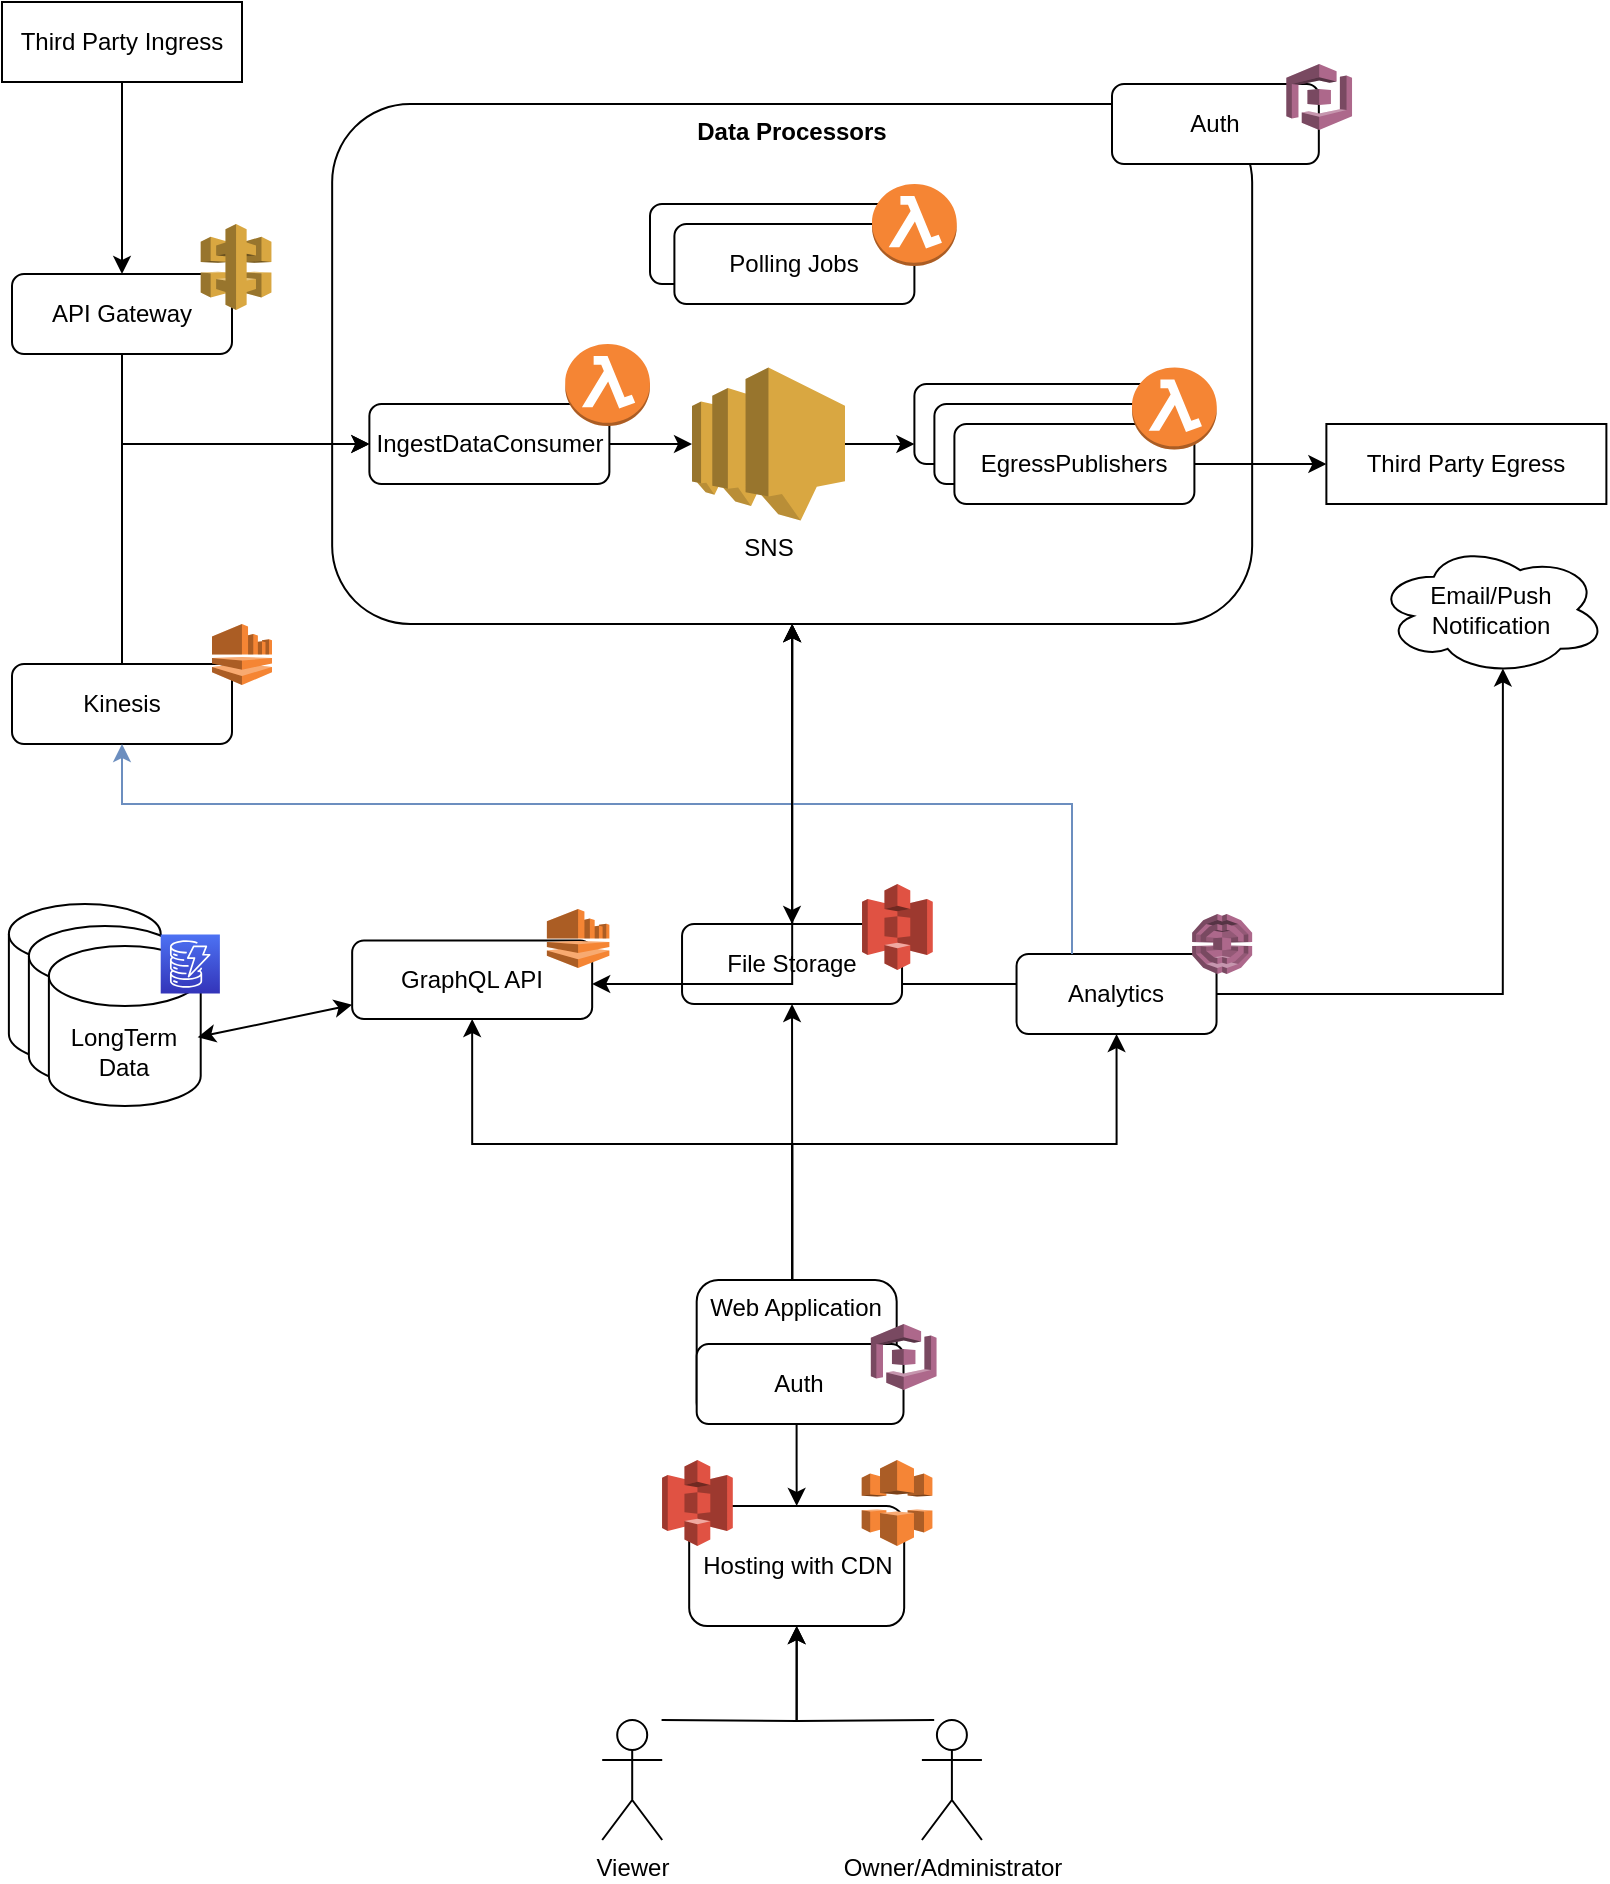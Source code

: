 <mxfile version="14.4.4" type="github">
  <diagram id="1JySIwQw2mA88cgI5saR" name="Page-1">
    <mxGraphModel dx="1231" dy="1074" grid="1" gridSize="10" guides="1" tooltips="1" connect="1" arrows="1" fold="1" page="1" pageScale="1" pageWidth="850" pageHeight="1100" math="0" shadow="0">
      <root>
        <mxCell id="0" />
        <mxCell id="1" parent="0" />
        <mxCell id="kJOCRdSSNbZnIU2iSN7r-47" style="edgeStyle=orthogonalEdgeStyle;rounded=0;orthogonalLoop=1;jettySize=auto;html=1;entryX=0.5;entryY=0;entryDx=0;entryDy=0;startArrow=classic;startFill=1;" edge="1" parent="1" source="sKESzDODPC0slYuGFusg-41" target="sKESzDODPC0slYuGFusg-4">
          <mxGeometry relative="1" as="geometry">
            <Array as="points">
              <mxPoint x="430" y="530" />
              <mxPoint x="592" y="530" />
            </Array>
          </mxGeometry>
        </mxCell>
        <mxCell id="sKESzDODPC0slYuGFusg-41" value="Data Processors" style="rounded=1;whiteSpace=wrap;html=1;verticalAlign=top;fontStyle=1" parent="1" vertex="1">
          <mxGeometry x="200.08" y="90" width="460" height="260" as="geometry" />
        </mxCell>
        <mxCell id="kJOCRdSSNbZnIU2iSN7r-42" value="Auth" style="rounded=1;whiteSpace=wrap;html=1;" vertex="1" parent="1">
          <mxGeometry x="590" y="80" width="103.415" height="40" as="geometry" />
        </mxCell>
        <mxCell id="kJOCRdSSNbZnIU2iSN7r-4" value="LongTerm&lt;br&gt;Data" style="shape=cylinder3;whiteSpace=wrap;html=1;boundedLbl=1;backgroundOutline=1;size=15;" vertex="1" parent="1">
          <mxGeometry x="38.442" y="490" width="75.913" height="80" as="geometry" />
        </mxCell>
        <mxCell id="kJOCRdSSNbZnIU2iSN7r-38" value="LongTerm&lt;br&gt;Data" style="shape=cylinder3;whiteSpace=wrap;html=1;boundedLbl=1;backgroundOutline=1;size=15;" vertex="1" parent="1">
          <mxGeometry x="48.442" y="501" width="75.913" height="80" as="geometry" />
        </mxCell>
        <mxCell id="kJOCRdSSNbZnIU2iSN7r-39" value="LongTerm&lt;br&gt;Data" style="shape=cylinder3;whiteSpace=wrap;html=1;boundedLbl=1;backgroundOutline=1;size=15;" vertex="1" parent="1">
          <mxGeometry x="58.442" y="511" width="75.913" height="80" as="geometry" />
        </mxCell>
        <mxCell id="sKESzDODPC0slYuGFusg-27" value="" style="group" parent="1" vertex="1" connectable="0">
          <mxGeometry x="542.27" y="495" width="117.81" height="60" as="geometry" />
        </mxCell>
        <mxCell id="sKESzDODPC0slYuGFusg-4" value="Analytics" style="rounded=1;whiteSpace=wrap;html=1;" parent="sKESzDODPC0slYuGFusg-27" vertex="1">
          <mxGeometry y="20" width="100" height="40" as="geometry" />
        </mxCell>
        <mxCell id="sKESzDODPC0slYuGFusg-20" value="" style="outlineConnect=0;dashed=0;verticalLabelPosition=bottom;verticalAlign=top;align=center;html=1;shape=mxgraph.aws3.pinpoint;fillColor=#AD688B;gradientColor=none;" parent="sKESzDODPC0slYuGFusg-27" vertex="1">
          <mxGeometry x="87.81" width="30" height="30" as="geometry" />
        </mxCell>
        <mxCell id="sKESzDODPC0slYuGFusg-29" value="" style="group" parent="1" vertex="1" connectable="0">
          <mxGeometry x="80" y="370" width="125.37" height="60" as="geometry" />
        </mxCell>
        <mxCell id="kJOCRdSSNbZnIU2iSN7r-18" value="" style="group" vertex="1" connectable="0" parent="sKESzDODPC0slYuGFusg-29">
          <mxGeometry x="295.02" y="110" width="125.37" height="60" as="geometry" />
        </mxCell>
        <mxCell id="sKESzDODPC0slYuGFusg-2" value="File Storage" style="rounded=1;whiteSpace=wrap;html=1;" parent="kJOCRdSSNbZnIU2iSN7r-18" vertex="1">
          <mxGeometry y="20" width="110" height="40" as="geometry" />
        </mxCell>
        <mxCell id="sKESzDODPC0slYuGFusg-21" value="" style="outlineConnect=0;dashed=0;verticalLabelPosition=bottom;verticalAlign=top;align=center;html=1;shape=mxgraph.aws3.s3;fillColor=#E05243;gradientColor=none;" parent="kJOCRdSSNbZnIU2iSN7r-18" vertex="1">
          <mxGeometry x="90" width="35.37" height="43" as="geometry" />
        </mxCell>
        <mxCell id="sKESzDODPC0slYuGFusg-77" value="" style="group" parent="sKESzDODPC0slYuGFusg-29" vertex="1" connectable="0">
          <mxGeometry x="-40.0" y="-30" width="130" height="70" as="geometry" />
        </mxCell>
        <mxCell id="sKESzDODPC0slYuGFusg-47" value="Kinesis" style="rounded=1;whiteSpace=wrap;html=1;" parent="sKESzDODPC0slYuGFusg-77" vertex="1">
          <mxGeometry y="30" width="110" height="40" as="geometry" />
        </mxCell>
        <mxCell id="sKESzDODPC0slYuGFusg-65" value="" style="outlineConnect=0;dashed=0;verticalLabelPosition=bottom;verticalAlign=top;align=center;html=1;shape=mxgraph.aws3.kinesis;fillColor=#F58534;gradientColor=none;" parent="sKESzDODPC0slYuGFusg-77" vertex="1">
          <mxGeometry x="100" y="10" width="30" height="30.5" as="geometry" />
        </mxCell>
        <mxCell id="sKESzDODPC0slYuGFusg-92" value="Email/Push Notification" style="ellipse;shape=cloud;whiteSpace=wrap;html=1;fillColor=#ffffff;" parent="1" vertex="1">
          <mxGeometry x="722.19" y="310" width="115" height="65.5" as="geometry" />
        </mxCell>
        <mxCell id="sKESzDODPC0slYuGFusg-103" value="Third Party Egress" style="rounded=0;whiteSpace=wrap;html=1;fillColor=#ffffff;verticalAlign=middle;" parent="1" vertex="1">
          <mxGeometry x="697.19" y="250" width="140" height="40" as="geometry" />
        </mxCell>
        <mxCell id="kJOCRdSSNbZnIU2iSN7r-25" style="edgeStyle=orthogonalEdgeStyle;rounded=0;orthogonalLoop=1;jettySize=auto;html=1;startArrow=none;startFill=0;" edge="1" parent="1" source="sKESzDODPC0slYuGFusg-105" target="2VvnZxCOsJFV7gKtXtmo-6">
          <mxGeometry relative="1" as="geometry" />
        </mxCell>
        <mxCell id="sKESzDODPC0slYuGFusg-105" value="Third Party Ingress" style="rounded=0;whiteSpace=wrap;html=1;fillColor=#ffffff;verticalAlign=middle;" parent="1" vertex="1">
          <mxGeometry x="35.0" y="39" width="120" height="40" as="geometry" />
        </mxCell>
        <mxCell id="2VvnZxCOsJFV7gKtXtmo-5" value="" style="group" parent="1" vertex="1" connectable="0">
          <mxGeometry x="40" y="210" width="130" height="70" as="geometry" />
        </mxCell>
        <mxCell id="2VvnZxCOsJFV7gKtXtmo-6" value="API Gateway" style="rounded=1;whiteSpace=wrap;html=1;" parent="2VvnZxCOsJFV7gKtXtmo-5" vertex="1">
          <mxGeometry y="-35" width="110" height="40" as="geometry" />
        </mxCell>
        <mxCell id="kJOCRdSSNbZnIU2iSN7r-62" value="" style="outlineConnect=0;dashed=0;verticalLabelPosition=bottom;verticalAlign=top;align=center;html=1;shape=mxgraph.aws3.api_gateway;fillColor=#D9A741;gradientColor=none;" vertex="1" parent="2VvnZxCOsJFV7gKtXtmo-5">
          <mxGeometry x="94.35" y="-60" width="35.37" height="43" as="geometry" />
        </mxCell>
        <mxCell id="kJOCRdSSNbZnIU2iSN7r-16" value="" style="group" vertex="1" connectable="0" parent="1">
          <mxGeometry x="210.08" y="492.5" width="128.61" height="55" as="geometry" />
        </mxCell>
        <mxCell id="sKESzDODPC0slYuGFusg-58" value="GraphQL API" style="rounded=1;whiteSpace=wrap;html=1;" parent="kJOCRdSSNbZnIU2iSN7r-16" vertex="1">
          <mxGeometry y="15.714" width="120.0" height="39.286" as="geometry" />
        </mxCell>
        <mxCell id="sKESzDODPC0slYuGFusg-109" value="" style="outlineConnect=0;dashed=0;verticalLabelPosition=bottom;verticalAlign=top;align=center;html=1;shape=mxgraph.aws3.kinesis;fillColor=#F58534;gradientColor=none;" parent="kJOCRdSSNbZnIU2iSN7r-16" vertex="1">
          <mxGeometry x="97.36" width="31.25" height="29.464" as="geometry" />
        </mxCell>
        <mxCell id="kJOCRdSSNbZnIU2iSN7r-17" style="rounded=0;orthogonalLoop=1;jettySize=auto;html=1;startArrow=classic;startFill=1;exitX=0.98;exitY=0.57;exitDx=0;exitDy=0;exitPerimeter=0;" edge="1" parent="1" source="kJOCRdSSNbZnIU2iSN7r-39" target="sKESzDODPC0slYuGFusg-58">
          <mxGeometry relative="1" as="geometry" />
        </mxCell>
        <mxCell id="kJOCRdSSNbZnIU2iSN7r-21" value="" style="group" vertex="1" connectable="0" parent="1">
          <mxGeometry x="262.08" y="660" width="240.2" height="298" as="geometry" />
        </mxCell>
        <mxCell id="sKESzDODPC0slYuGFusg-3" value="Web Application" style="rounded=1;whiteSpace=wrap;html=1;verticalAlign=top;" parent="kJOCRdSSNbZnIU2iSN7r-21" vertex="1">
          <mxGeometry x="120.26" y="18" width="100" height="72" as="geometry" />
        </mxCell>
        <mxCell id="kJOCRdSSNbZnIU2iSN7r-7" value="Viewer" style="shape=umlActor;verticalLabelPosition=bottom;verticalAlign=top;html=1;outlineConnect=0;" vertex="1" parent="kJOCRdSSNbZnIU2iSN7r-21">
          <mxGeometry x="73.02" y="238" width="30" height="60" as="geometry" />
        </mxCell>
        <mxCell id="kJOCRdSSNbZnIU2iSN7r-10" value="" style="group" vertex="1" connectable="0" parent="kJOCRdSSNbZnIU2iSN7r-21">
          <mxGeometry x="102.95" y="108" width="135.18" height="83" as="geometry" />
        </mxCell>
        <mxCell id="sKESzDODPC0slYuGFusg-6" value="Hosting with CDN" style="rounded=1;whiteSpace=wrap;html=1;" parent="kJOCRdSSNbZnIU2iSN7r-10" vertex="1">
          <mxGeometry x="13.56" y="23" width="107.5" height="60" as="geometry" />
        </mxCell>
        <mxCell id="sKESzDODPC0slYuGFusg-32" value="" style="outlineConnect=0;dashed=0;verticalLabelPosition=bottom;verticalAlign=top;align=center;html=1;shape=mxgraph.aws3.cloudfront;fillColor=#F58536;gradientColor=none;" parent="kJOCRdSSNbZnIU2iSN7r-10" vertex="1">
          <mxGeometry x="99.81" width="35.37" height="43" as="geometry" />
        </mxCell>
        <mxCell id="kJOCRdSSNbZnIU2iSN7r-9" value="" style="outlineConnect=0;dashed=0;verticalLabelPosition=bottom;verticalAlign=top;align=center;html=1;shape=mxgraph.aws3.s3;fillColor=#E05243;gradientColor=none;" vertex="1" parent="kJOCRdSSNbZnIU2iSN7r-10">
          <mxGeometry width="35.37" height="43" as="geometry" />
        </mxCell>
        <mxCell id="sKESzDODPC0slYuGFusg-9" style="edgeStyle=orthogonalEdgeStyle;rounded=0;orthogonalLoop=1;jettySize=auto;html=1;" parent="kJOCRdSSNbZnIU2iSN7r-21" source="sKESzDODPC0slYuGFusg-3" target="sKESzDODPC0slYuGFusg-6" edge="1">
          <mxGeometry relative="1" as="geometry" />
        </mxCell>
        <mxCell id="kJOCRdSSNbZnIU2iSN7r-11" style="edgeStyle=orthogonalEdgeStyle;rounded=0;orthogonalLoop=1;jettySize=auto;html=1;" edge="1" parent="kJOCRdSSNbZnIU2iSN7r-21" target="sKESzDODPC0slYuGFusg-6">
          <mxGeometry relative="1" as="geometry">
            <mxPoint x="102.71" y="238" as="sourcePoint" />
          </mxGeometry>
        </mxCell>
        <mxCell id="kJOCRdSSNbZnIU2iSN7r-12" style="edgeStyle=orthogonalEdgeStyle;rounded=0;orthogonalLoop=1;jettySize=auto;html=1;entryX=0.5;entryY=1;entryDx=0;entryDy=0;exitX=0.5;exitY=0;exitDx=0;exitDy=0;exitPerimeter=0;" edge="1" parent="kJOCRdSSNbZnIU2iSN7r-21" target="sKESzDODPC0slYuGFusg-6">
          <mxGeometry relative="1" as="geometry">
            <mxPoint x="239.01" y="238" as="sourcePoint" />
          </mxGeometry>
        </mxCell>
        <mxCell id="kJOCRdSSNbZnIU2iSN7r-20" value="" style="shape=image;html=1;verticalAlign=top;verticalLabelPosition=bottom;labelBackgroundColor=#ffffff;imageAspect=0;aspect=fixed;image=https://cdn4.iconfinder.com/data/icons/logos-3/600/React.js_logo-128.png" vertex="1" parent="kJOCRdSSNbZnIU2iSN7r-21">
          <mxGeometry x="205.83" width="28" height="28" as="geometry" />
        </mxCell>
        <mxCell id="sKESzDODPC0slYuGFusg-66" value="" style="group" parent="kJOCRdSSNbZnIU2iSN7r-21" vertex="1" connectable="0">
          <mxGeometry x="120.26" y="30" width="119.94" height="60" as="geometry" />
        </mxCell>
        <mxCell id="sKESzDODPC0slYuGFusg-67" value="Auth" style="rounded=1;whiteSpace=wrap;html=1;" parent="sKESzDODPC0slYuGFusg-66" vertex="1">
          <mxGeometry y="20" width="103.415" height="40" as="geometry" />
        </mxCell>
        <mxCell id="sKESzDODPC0slYuGFusg-68" value="" style="outlineConnect=0;dashed=0;verticalLabelPosition=bottom;verticalAlign=top;align=center;html=1;shape=mxgraph.aws3.cognito;fillColor=#AD688B;gradientColor=none;" parent="sKESzDODPC0slYuGFusg-66" vertex="1">
          <mxGeometry x="87.087" y="10" width="32.853" height="33" as="geometry" />
        </mxCell>
        <mxCell id="kJOCRdSSNbZnIU2iSN7r-22" style="edgeStyle=orthogonalEdgeStyle;rounded=0;orthogonalLoop=1;jettySize=auto;html=1;startArrow=none;startFill=0;exitX=1;exitY=0.5;exitDx=0;exitDy=0;entryX=0.55;entryY=0.95;entryDx=0;entryDy=0;entryPerimeter=0;" edge="1" parent="1" source="sKESzDODPC0slYuGFusg-4" target="sKESzDODPC0slYuGFusg-92">
          <mxGeometry relative="1" as="geometry">
            <mxPoint x="785.44" y="420.005" as="targetPoint" />
          </mxGeometry>
        </mxCell>
        <mxCell id="kJOCRdSSNbZnIU2iSN7r-23" style="rounded=0;orthogonalLoop=1;jettySize=auto;html=1;entryX=0.5;entryY=1;entryDx=0;entryDy=0;startArrow=none;startFill=0;edgeStyle=orthogonalEdgeStyle;fillColor=#dae8fc;strokeColor=#6c8ebf;" edge="1" parent="1" source="sKESzDODPC0slYuGFusg-4" target="sKESzDODPC0slYuGFusg-47">
          <mxGeometry relative="1" as="geometry">
            <Array as="points">
              <mxPoint x="570" y="440" />
              <mxPoint x="95" y="440" />
            </Array>
          </mxGeometry>
        </mxCell>
        <mxCell id="kJOCRdSSNbZnIU2iSN7r-27" style="rounded=0;orthogonalLoop=1;jettySize=auto;html=1;entryX=0.5;entryY=1;entryDx=0;entryDy=0;startArrow=classic;startFill=1;edgeStyle=orthogonalEdgeStyle;" edge="1" parent="1" source="sKESzDODPC0slYuGFusg-58" target="sKESzDODPC0slYuGFusg-41">
          <mxGeometry relative="1" as="geometry">
            <Array as="points">
              <mxPoint x="270" y="530" />
              <mxPoint x="430" y="530" />
            </Array>
          </mxGeometry>
        </mxCell>
        <mxCell id="kJOCRdSSNbZnIU2iSN7r-31" style="edgeStyle=orthogonalEdgeStyle;rounded=0;orthogonalLoop=1;jettySize=auto;html=1;exitX=0.5;exitY=0;exitDx=0;exitDy=0;entryX=0.5;entryY=1;entryDx=0;entryDy=0;startArrow=none;startFill=0;" edge="1" parent="1" source="sKESzDODPC0slYuGFusg-3" target="sKESzDODPC0slYuGFusg-58">
          <mxGeometry relative="1" as="geometry">
            <Array as="points">
              <mxPoint x="430.08" y="678" />
              <mxPoint x="430.08" y="610" />
              <mxPoint x="270.08" y="610" />
            </Array>
          </mxGeometry>
        </mxCell>
        <mxCell id="kJOCRdSSNbZnIU2iSN7r-8" value="Owner/Administrator" style="shape=umlActor;verticalLabelPosition=bottom;verticalAlign=top;html=1;outlineConnect=0;" vertex="1" parent="1">
          <mxGeometry x="494.95" y="898" width="30" height="60" as="geometry" />
        </mxCell>
        <mxCell id="kJOCRdSSNbZnIU2iSN7r-32" style="edgeStyle=orthogonalEdgeStyle;rounded=0;orthogonalLoop=1;jettySize=auto;html=1;entryX=0.5;entryY=1;entryDx=0;entryDy=0;startArrow=none;startFill=0;" edge="1" parent="1" source="sKESzDODPC0slYuGFusg-3" target="sKESzDODPC0slYuGFusg-2">
          <mxGeometry relative="1" as="geometry">
            <Array as="points">
              <mxPoint x="430.08" y="640" />
              <mxPoint x="430.08" y="640" />
            </Array>
          </mxGeometry>
        </mxCell>
        <mxCell id="kJOCRdSSNbZnIU2iSN7r-33" style="edgeStyle=orthogonalEdgeStyle;rounded=0;orthogonalLoop=1;jettySize=auto;html=1;entryX=0.5;entryY=1;entryDx=0;entryDy=0;startArrow=none;startFill=0;" edge="1" parent="1" source="sKESzDODPC0slYuGFusg-3" target="sKESzDODPC0slYuGFusg-4">
          <mxGeometry relative="1" as="geometry">
            <Array as="points">
              <mxPoint x="430.08" y="610" />
              <mxPoint x="592.08" y="610" />
            </Array>
          </mxGeometry>
        </mxCell>
        <mxCell id="kJOCRdSSNbZnIU2iSN7r-36" style="edgeStyle=orthogonalEdgeStyle;rounded=0;orthogonalLoop=1;jettySize=auto;html=1;entryX=0.5;entryY=1;entryDx=0;entryDy=0;startArrow=classic;startFill=1;" edge="1" parent="1" source="sKESzDODPC0slYuGFusg-2" target="sKESzDODPC0slYuGFusg-41">
          <mxGeometry relative="1" as="geometry" />
        </mxCell>
        <mxCell id="kJOCRdSSNbZnIU2iSN7r-57" style="edgeStyle=orthogonalEdgeStyle;rounded=0;orthogonalLoop=1;jettySize=auto;html=1;startArrow=none;startFill=0;" edge="1" parent="1" source="kJOCRdSSNbZnIU2iSN7r-37" target="kJOCRdSSNbZnIU2iSN7r-56">
          <mxGeometry relative="1" as="geometry" />
        </mxCell>
        <mxCell id="kJOCRdSSNbZnIU2iSN7r-37" value="IngestDataConsumer" style="rounded=1;whiteSpace=wrap;html=1;" vertex="1" parent="1">
          <mxGeometry x="218.69" y="240" width="120" height="40" as="geometry" />
        </mxCell>
        <mxCell id="kJOCRdSSNbZnIU2iSN7r-14" value="" style="points=[[0,0,0],[0.25,0,0],[0.5,0,0],[0.75,0,0],[1,0,0],[0,1,0],[0.25,1,0],[0.5,1,0],[0.75,1,0],[1,1,0],[0,0.25,0],[0,0.5,0],[0,0.75,0],[1,0.25,0],[1,0.5,0],[1,0.75,0]];outlineConnect=0;fontColor=#232F3E;gradientColor=#4D72F3;gradientDirection=north;fillColor=#3334B9;strokeColor=#ffffff;dashed=0;verticalLabelPosition=bottom;verticalAlign=top;align=center;html=1;fontSize=12;fontStyle=0;aspect=fixed;shape=mxgraph.aws4.resourceIcon;resIcon=mxgraph.aws4.dynamodb;" vertex="1" parent="1">
          <mxGeometry x="114.353" y="505.21" width="29.587" height="29.587" as="geometry" />
        </mxCell>
        <mxCell id="kJOCRdSSNbZnIU2iSN7r-41" value="" style="group" vertex="1" connectable="0" parent="1">
          <mxGeometry x="590.08" y="60" width="119.94" height="60" as="geometry" />
        </mxCell>
        <mxCell id="kJOCRdSSNbZnIU2iSN7r-43" value="" style="outlineConnect=0;dashed=0;verticalLabelPosition=bottom;verticalAlign=top;align=center;html=1;shape=mxgraph.aws3.cognito;fillColor=#AD688B;gradientColor=none;" vertex="1" parent="kJOCRdSSNbZnIU2iSN7r-41">
          <mxGeometry x="87.087" y="10" width="32.853" height="33" as="geometry" />
        </mxCell>
        <mxCell id="kJOCRdSSNbZnIU2iSN7r-46" value="" style="group" vertex="1" connectable="0" parent="1">
          <mxGeometry x="359" y="140" width="132.2" height="50" as="geometry" />
        </mxCell>
        <mxCell id="kJOCRdSSNbZnIU2iSN7r-44" value="" style="rounded=1;whiteSpace=wrap;html=1;" vertex="1" parent="kJOCRdSSNbZnIU2iSN7r-46">
          <mxGeometry width="120" height="40" as="geometry" />
        </mxCell>
        <mxCell id="kJOCRdSSNbZnIU2iSN7r-45" value="Polling Jobs" style="rounded=1;whiteSpace=wrap;html=1;" vertex="1" parent="kJOCRdSSNbZnIU2iSN7r-46">
          <mxGeometry x="12.2" y="10" width="120" height="40" as="geometry" />
        </mxCell>
        <mxCell id="kJOCRdSSNbZnIU2iSN7r-48" style="edgeStyle=orthogonalEdgeStyle;rounded=0;orthogonalLoop=1;jettySize=auto;html=1;entryX=0;entryY=0.5;entryDx=0;entryDy=0;startArrow=none;startFill=0;exitX=0.5;exitY=1;exitDx=0;exitDy=0;" edge="1" parent="1" source="2VvnZxCOsJFV7gKtXtmo-6" target="kJOCRdSSNbZnIU2iSN7r-37">
          <mxGeometry relative="1" as="geometry" />
        </mxCell>
        <mxCell id="kJOCRdSSNbZnIU2iSN7r-49" style="edgeStyle=orthogonalEdgeStyle;rounded=0;orthogonalLoop=1;jettySize=auto;html=1;entryX=0;entryY=0.5;entryDx=0;entryDy=0;startArrow=none;startFill=0;" edge="1" parent="1" source="sKESzDODPC0slYuGFusg-47" target="kJOCRdSSNbZnIU2iSN7r-37">
          <mxGeometry relative="1" as="geometry">
            <Array as="points">
              <mxPoint x="95" y="260" />
            </Array>
          </mxGeometry>
        </mxCell>
        <mxCell id="kJOCRdSSNbZnIU2iSN7r-53" value="" style="group" vertex="1" connectable="0" parent="1">
          <mxGeometry x="491.2" y="230" width="140" height="60" as="geometry" />
        </mxCell>
        <mxCell id="kJOCRdSSNbZnIU2iSN7r-50" value="" style="rounded=1;whiteSpace=wrap;html=1;" vertex="1" parent="kJOCRdSSNbZnIU2iSN7r-53">
          <mxGeometry width="120" height="40" as="geometry" />
        </mxCell>
        <mxCell id="kJOCRdSSNbZnIU2iSN7r-51" value="" style="rounded=1;whiteSpace=wrap;html=1;" vertex="1" parent="kJOCRdSSNbZnIU2iSN7r-53">
          <mxGeometry x="10" y="10" width="120" height="40" as="geometry" />
        </mxCell>
        <mxCell id="kJOCRdSSNbZnIU2iSN7r-52" value="EgressPublishers" style="rounded=1;whiteSpace=wrap;html=1;" vertex="1" parent="kJOCRdSSNbZnIU2iSN7r-53">
          <mxGeometry x="20" y="20" width="120" height="40" as="geometry" />
        </mxCell>
        <mxCell id="kJOCRdSSNbZnIU2iSN7r-58" style="edgeStyle=orthogonalEdgeStyle;rounded=0;orthogonalLoop=1;jettySize=auto;html=1;entryX=0;entryY=0.75;entryDx=0;entryDy=0;startArrow=none;startFill=0;" edge="1" parent="1" source="kJOCRdSSNbZnIU2iSN7r-56" target="kJOCRdSSNbZnIU2iSN7r-50">
          <mxGeometry relative="1" as="geometry" />
        </mxCell>
        <mxCell id="kJOCRdSSNbZnIU2iSN7r-56" value="SNS" style="outlineConnect=0;dashed=0;verticalLabelPosition=bottom;verticalAlign=top;align=center;html=1;shape=mxgraph.aws3.sns;fillColor=#D9A741;gradientColor=none;" vertex="1" parent="1">
          <mxGeometry x="380" y="221.75" width="76.5" height="76.5" as="geometry" />
        </mxCell>
        <mxCell id="kJOCRdSSNbZnIU2iSN7r-59" style="edgeStyle=orthogonalEdgeStyle;rounded=0;orthogonalLoop=1;jettySize=auto;html=1;exitX=1;exitY=0.5;exitDx=0;exitDy=0;startArrow=none;startFill=0;" edge="1" parent="1" source="kJOCRdSSNbZnIU2iSN7r-52" target="sKESzDODPC0slYuGFusg-103">
          <mxGeometry relative="1" as="geometry" />
        </mxCell>
        <mxCell id="sKESzDODPC0slYuGFusg-45" value="" style="outlineConnect=0;dashed=0;verticalLabelPosition=bottom;verticalAlign=top;align=center;html=1;shape=mxgraph.aws3.lambda_function;fillColor=#F58534;gradientColor=none;" parent="1" vertex="1">
          <mxGeometry x="470" y="130" width="42.39" height="41" as="geometry" />
        </mxCell>
        <mxCell id="kJOCRdSSNbZnIU2iSN7r-60" value="" style="outlineConnect=0;dashed=0;verticalLabelPosition=bottom;verticalAlign=top;align=center;html=1;shape=mxgraph.aws3.lambda_function;fillColor=#F58534;gradientColor=none;" vertex="1" parent="1">
          <mxGeometry x="600" y="221.75" width="42.39" height="41" as="geometry" />
        </mxCell>
        <mxCell id="kJOCRdSSNbZnIU2iSN7r-61" value="" style="outlineConnect=0;dashed=0;verticalLabelPosition=bottom;verticalAlign=top;align=center;html=1;shape=mxgraph.aws3.lambda_function;fillColor=#F58534;gradientColor=none;" vertex="1" parent="1">
          <mxGeometry x="316.61" y="210" width="42.39" height="41" as="geometry" />
        </mxCell>
      </root>
    </mxGraphModel>
  </diagram>
</mxfile>
